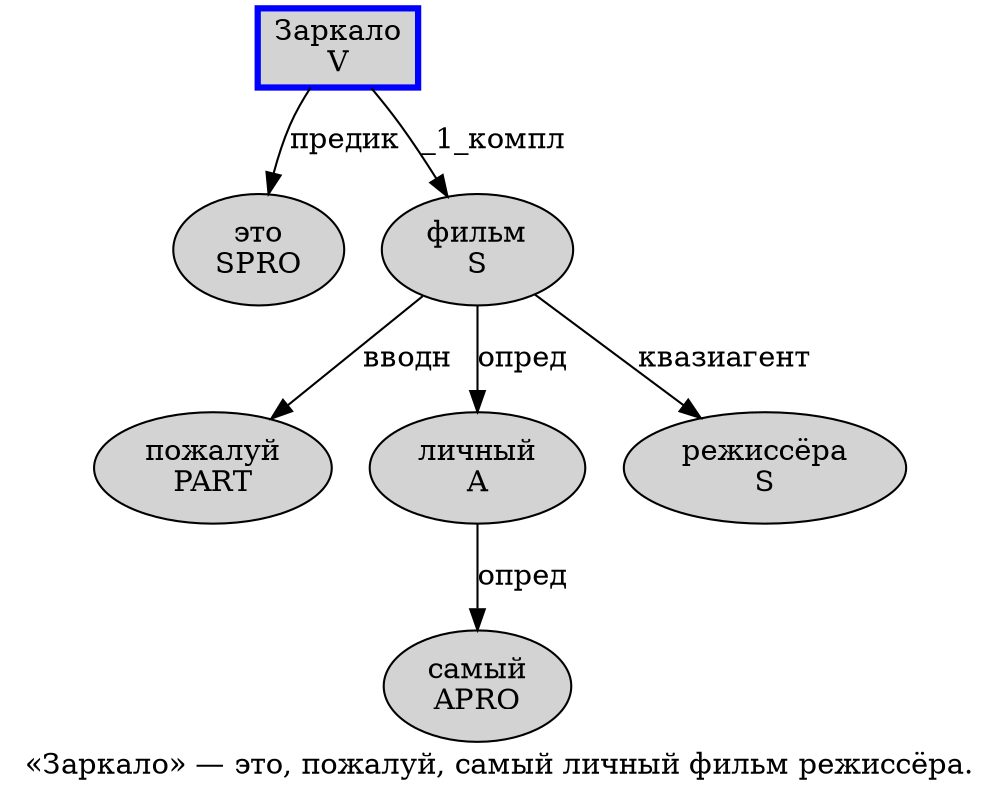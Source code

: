 digraph SENTENCE_1991 {
	graph [label="«Заркало» — это, пожалуй, самый личный фильм режиссёра."]
	node [style=filled]
		1 [label="Заркало
V" color=blue fillcolor=lightgray penwidth=3 shape=box]
		4 [label="это
SPRO" color="" fillcolor=lightgray penwidth=1 shape=ellipse]
		6 [label="пожалуй
PART" color="" fillcolor=lightgray penwidth=1 shape=ellipse]
		8 [label="самый
APRO" color="" fillcolor=lightgray penwidth=1 shape=ellipse]
		9 [label="личный
A" color="" fillcolor=lightgray penwidth=1 shape=ellipse]
		10 [label="фильм
S" color="" fillcolor=lightgray penwidth=1 shape=ellipse]
		11 [label="режиссёра
S" color="" fillcolor=lightgray penwidth=1 shape=ellipse]
			1 -> 4 [label="предик"]
			1 -> 10 [label="_1_компл"]
			9 -> 8 [label="опред"]
			10 -> 6 [label="вводн"]
			10 -> 9 [label="опред"]
			10 -> 11 [label="квазиагент"]
}